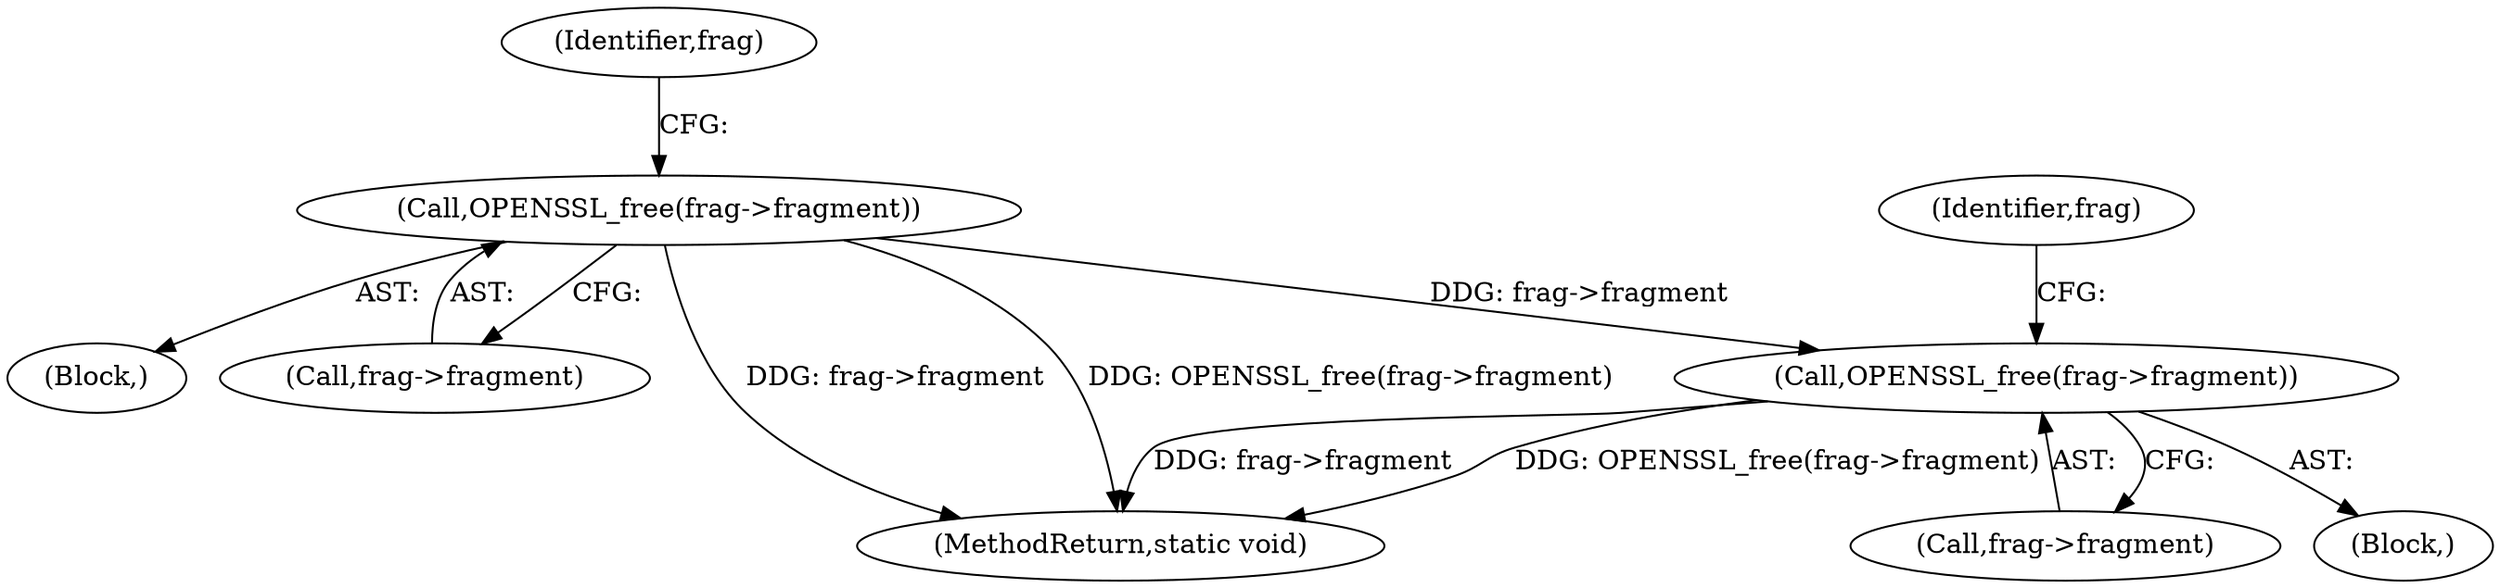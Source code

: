 digraph "0_openssl_470990fee0182566d439ef7e82d1abf18b7085d7@API" {
"1000211" [label="(Call,OPENSSL_free(frag->fragment))"];
"1000238" [label="(Call,OPENSSL_free(frag->fragment))"];
"1000203" [label="(Block,)"];
"1000211" [label="(Call,OPENSSL_free(frag->fragment))"];
"1000212" [label="(Call,frag->fragment)"];
"1000238" [label="(Call,OPENSSL_free(frag->fragment))"];
"1000239" [label="(Call,frag->fragment)"];
"1000243" [label="(Identifier,frag)"];
"1000216" [label="(Identifier,frag)"];
"1000286" [label="(MethodReturn,static void)"];
"1000230" [label="(Block,)"];
"1000211" -> "1000203"  [label="AST: "];
"1000211" -> "1000212"  [label="CFG: "];
"1000212" -> "1000211"  [label="AST: "];
"1000216" -> "1000211"  [label="CFG: "];
"1000211" -> "1000286"  [label="DDG: frag->fragment"];
"1000211" -> "1000286"  [label="DDG: OPENSSL_free(frag->fragment)"];
"1000211" -> "1000238"  [label="DDG: frag->fragment"];
"1000238" -> "1000230"  [label="AST: "];
"1000238" -> "1000239"  [label="CFG: "];
"1000239" -> "1000238"  [label="AST: "];
"1000243" -> "1000238"  [label="CFG: "];
"1000238" -> "1000286"  [label="DDG: frag->fragment"];
"1000238" -> "1000286"  [label="DDG: OPENSSL_free(frag->fragment)"];
}
